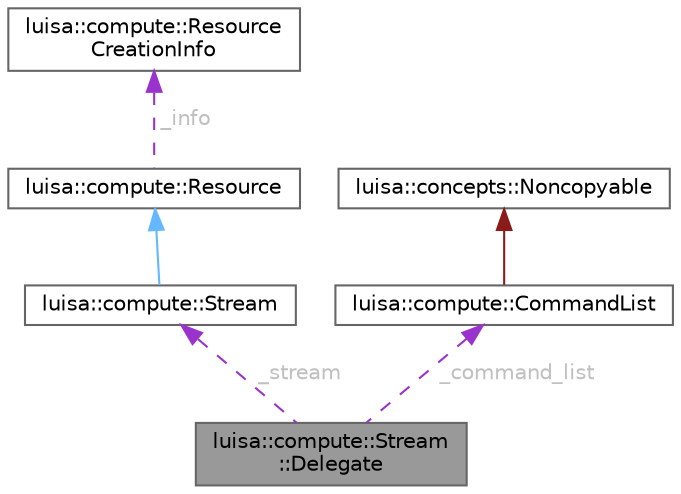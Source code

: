 digraph "luisa::compute::Stream::Delegate"
{
 // LATEX_PDF_SIZE
  bgcolor="transparent";
  edge [fontname=Helvetica,fontsize=10,labelfontname=Helvetica,labelfontsize=10];
  node [fontname=Helvetica,fontsize=10,shape=box,height=0.2,width=0.4];
  Node1 [id="Node000001",label="luisa::compute::Stream\l::Delegate",height=0.2,width=0.4,color="gray40", fillcolor="grey60", style="filled", fontcolor="black",tooltip=" "];
  Node2 -> Node1 [id="edge1_Node000001_Node000002",dir="back",color="darkorchid3",style="dashed",tooltip=" ",label=" _stream",fontcolor="grey" ];
  Node2 [id="Node000002",label="luisa::compute::Stream",height=0.2,width=0.4,color="gray40", fillcolor="white", style="filled",URL="$classluisa_1_1compute_1_1_stream.html",tooltip=" "];
  Node3 -> Node2 [id="edge2_Node000002_Node000003",dir="back",color="steelblue1",style="solid",tooltip=" "];
  Node3 [id="Node000003",label="luisa::compute::Resource",height=0.2,width=0.4,color="gray40", fillcolor="white", style="filled",URL="$classluisa_1_1compute_1_1_resource.html",tooltip=" "];
  Node4 -> Node3 [id="edge3_Node000003_Node000004",dir="back",color="darkorchid3",style="dashed",tooltip=" ",label=" _info",fontcolor="grey" ];
  Node4 [id="Node000004",label="luisa::compute::Resource\lCreationInfo",height=0.2,width=0.4,color="gray40", fillcolor="white", style="filled",URL="$structluisa_1_1compute_1_1_resource_creation_info.html",tooltip=" "];
  Node5 -> Node1 [id="edge4_Node000001_Node000005",dir="back",color="darkorchid3",style="dashed",tooltip=" ",label=" _command_list",fontcolor="grey" ];
  Node5 [id="Node000005",label="luisa::compute::CommandList",height=0.2,width=0.4,color="gray40", fillcolor="white", style="filled",URL="$classluisa_1_1compute_1_1_command_list.html",tooltip=" "];
  Node6 -> Node5 [id="edge5_Node000005_Node000006",dir="back",color="firebrick4",style="solid",tooltip=" "];
  Node6 [id="Node000006",label="luisa::concepts::Noncopyable",height=0.2,width=0.4,color="gray40", fillcolor="white", style="filled",URL="$structluisa_1_1concepts_1_1_noncopyable.html",tooltip=" "];
}
